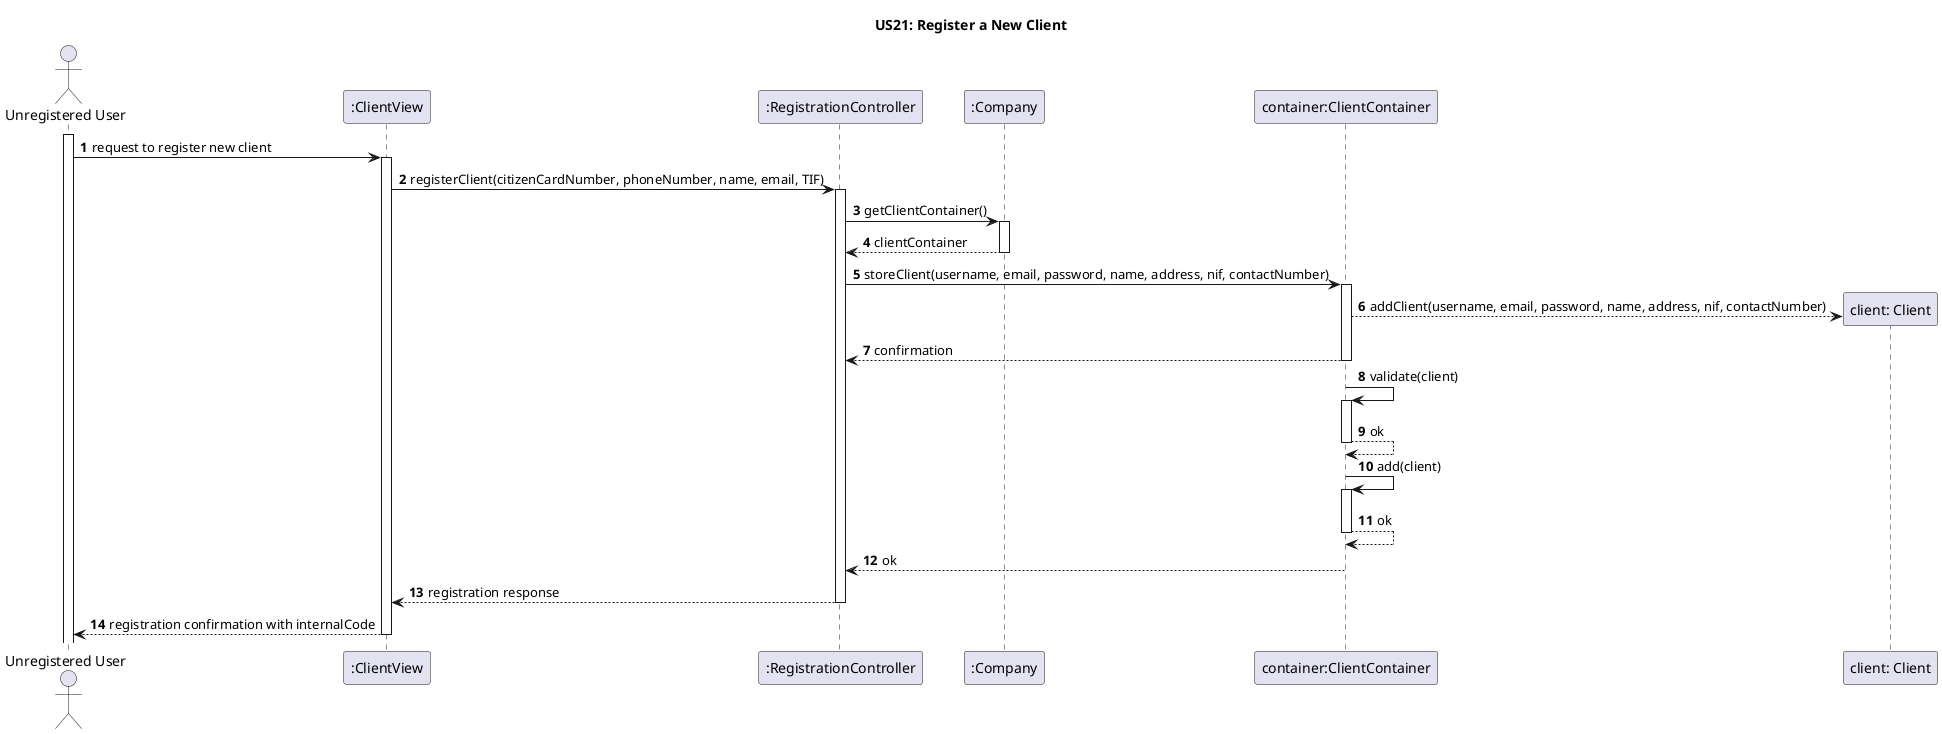 @startuml
'https://plantuml.com/sequence-diagram

title US21: Register a New Client

autoactivate on
autonumber

actor "Unregistered User" as User
participant ":ClientView" as View
participant ":RegistrationController" as Ctrl
participant ":Company" as Admin
participant "container:ClientContainer" as clientContainer
participant "client: Client" as Client

activate User

User -> View: request to register new client
View -> Ctrl: registerClient(citizenCardNumber, phoneNumber, name, email, TIF)

' Controller requests a unique internal code for the new client
Ctrl -> Admin: getClientContainer()
Admin --> Ctrl: clientContainer


' Client container generates an internal code
' Ctrl -> clientContainer: generateInternalCode()
' clientContainer --> Ctrl: internalCode

' Controller stores the new client data in the client container
Ctrl -> clientContainer: storeClient(username, email, password, name, address, nif, contactNumber)
clientContainer --> Client **: addClient(username, email, password, name, address, nif, contactNumber)
clientContainer --> Ctrl: confirmation
clientContainer -> clientContainer: validate(client)
clientContainer --> clientContainer: ok
clientContainer -> clientContainer: add(client)
clientContainer --> clientContainer: ok
clientContainer --> Ctrl: ok

' Return response to the user
Ctrl --> View: registration response
View --> User: registration confirmation with internalCode

@enduml
